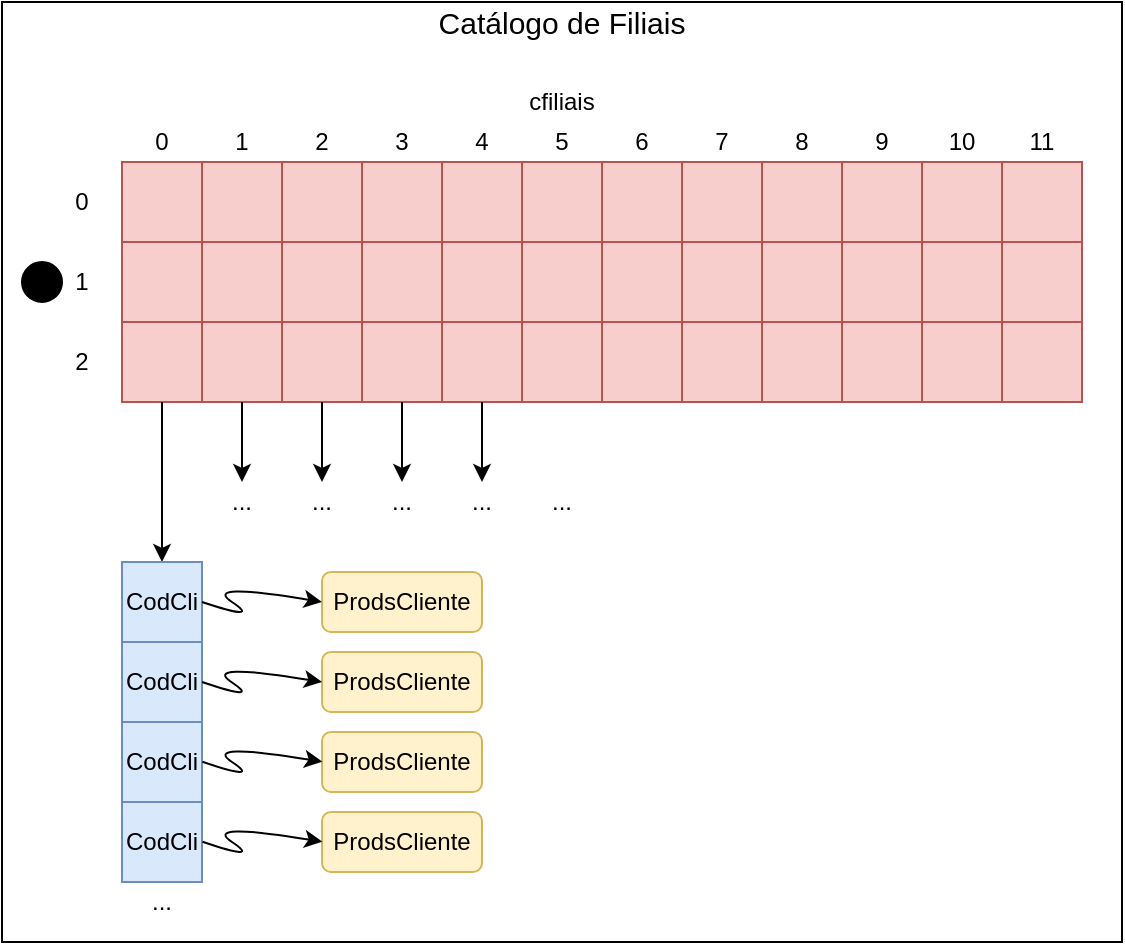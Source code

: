 <mxfile version="10.7.5" type="device"><diagram id="8GkzO-2iXQMkuJmufmp5" name="Page-1"><mxGraphModel dx="840" dy="447" grid="1" gridSize="10" guides="1" tooltips="1" connect="1" arrows="1" fold="1" page="1" pageScale="1" pageWidth="850" pageHeight="1100" math="0" shadow="0"><root><mxCell id="0"/><mxCell id="1" parent="0"/><mxCell id="2WYAGC3ekxAIEiTmy_mu-112" value="" style="rounded=0;whiteSpace=wrap;html=1;" parent="1" vertex="1"><mxGeometry x="40" y="40" width="560" height="470" as="geometry"/></mxCell><mxCell id="2WYAGC3ekxAIEiTmy_mu-7" value="" style="whiteSpace=wrap;html=1;aspect=fixed;fillColor=#f8cecc;strokeColor=#b85450;" parent="1" vertex="1"><mxGeometry x="300" y="120" width="40" height="40" as="geometry"/></mxCell><mxCell id="2WYAGC3ekxAIEiTmy_mu-8" value="" style="whiteSpace=wrap;html=1;aspect=fixed;fillColor=#f8cecc;strokeColor=#b85450;" parent="1" vertex="1"><mxGeometry x="340" y="120" width="40" height="40" as="geometry"/></mxCell><mxCell id="2WYAGC3ekxAIEiTmy_mu-16" value="cfiliais&lt;br&gt;" style="text;html=1;strokeColor=none;fillColor=none;align=center;verticalAlign=middle;whiteSpace=wrap;rounded=0;" parent="1" vertex="1"><mxGeometry x="300" y="80" width="40" height="20" as="geometry"/></mxCell><mxCell id="2WYAGC3ekxAIEiTmy_mu-43" value="" style="whiteSpace=wrap;html=1;aspect=fixed;fillColor=#f8cecc;strokeColor=#b85450;" parent="1" vertex="1"><mxGeometry x="380" y="120" width="40" height="40" as="geometry"/></mxCell><mxCell id="2WYAGC3ekxAIEiTmy_mu-80" value="...&lt;br&gt;" style="text;html=1;strokeColor=none;fillColor=none;align=center;verticalAlign=middle;whiteSpace=wrap;rounded=0;" parent="1" vertex="1"><mxGeometry x="300" y="280" width="40" height="20" as="geometry"/></mxCell><mxCell id="2WYAGC3ekxAIEiTmy_mu-113" value="&lt;font style=&quot;font-size: 15px&quot;&gt;Catálogo de Filiais&lt;/font&gt;" style="text;html=1;strokeColor=none;fillColor=none;align=center;verticalAlign=middle;whiteSpace=wrap;rounded=0;" parent="1" vertex="1"><mxGeometry x="235" y="40" width="170" height="20" as="geometry"/></mxCell><mxCell id="I_eOMnqbbrUDG-Di17Q0-278" value="" style="whiteSpace=wrap;html=1;aspect=fixed;fillColor=#f8cecc;strokeColor=#b85450;" parent="1" vertex="1"><mxGeometry x="260" y="120" width="40" height="40" as="geometry"/></mxCell><mxCell id="I_eOMnqbbrUDG-Di17Q0-279" value="" style="whiteSpace=wrap;html=1;aspect=fixed;fillColor=#f8cecc;strokeColor=#b85450;" parent="1" vertex="1"><mxGeometry x="220" y="120" width="40" height="40" as="geometry"/></mxCell><mxCell id="I_eOMnqbbrUDG-Di17Q0-280" value="" style="whiteSpace=wrap;html=1;aspect=fixed;fillColor=#f8cecc;strokeColor=#b85450;" parent="1" vertex="1"><mxGeometry x="420" y="120" width="40" height="40" as="geometry"/></mxCell><mxCell id="I_eOMnqbbrUDG-Di17Q0-281" value="" style="whiteSpace=wrap;html=1;aspect=fixed;fillColor=#f8cecc;strokeColor=#b85450;" parent="1" vertex="1"><mxGeometry x="460" y="120" width="40" height="40" as="geometry"/></mxCell><mxCell id="I_eOMnqbbrUDG-Di17Q0-282" value="" style="whiteSpace=wrap;html=1;aspect=fixed;fillColor=#f8cecc;strokeColor=#b85450;" parent="1" vertex="1"><mxGeometry x="500" y="120" width="40" height="40" as="geometry"/></mxCell><mxCell id="I_eOMnqbbrUDG-Di17Q0-283" value="" style="whiteSpace=wrap;html=1;aspect=fixed;fillColor=#f8cecc;strokeColor=#b85450;" parent="1" vertex="1"><mxGeometry x="180" y="120" width="40" height="40" as="geometry"/></mxCell><mxCell id="I_eOMnqbbrUDG-Di17Q0-284" value="" style="whiteSpace=wrap;html=1;aspect=fixed;fillColor=#f8cecc;strokeColor=#b85450;" parent="1" vertex="1"><mxGeometry x="140" y="120" width="40" height="40" as="geometry"/></mxCell><mxCell id="I_eOMnqbbrUDG-Di17Q0-285" value="" style="whiteSpace=wrap;html=1;aspect=fixed;fillColor=#f8cecc;strokeColor=#b85450;" parent="1" vertex="1"><mxGeometry x="540" y="120" width="40" height="40" as="geometry"/></mxCell><mxCell id="I_eOMnqbbrUDG-Di17Q0-287" value="" style="whiteSpace=wrap;html=1;aspect=fixed;fillColor=#f8cecc;strokeColor=#b85450;" parent="1" vertex="1"><mxGeometry x="100" y="120" width="40" height="40" as="geometry"/></mxCell><mxCell id="I_eOMnqbbrUDG-Di17Q0-288" value="0" style="text;html=1;strokeColor=none;fillColor=none;align=center;verticalAlign=middle;whiteSpace=wrap;rounded=0;" parent="1" vertex="1"><mxGeometry x="100" y="100" width="40" height="20" as="geometry"/></mxCell><mxCell id="I_eOMnqbbrUDG-Di17Q0-289" value="1" style="text;html=1;strokeColor=none;fillColor=none;align=center;verticalAlign=middle;whiteSpace=wrap;rounded=0;" parent="1" vertex="1"><mxGeometry x="140" y="100" width="40" height="20" as="geometry"/></mxCell><mxCell id="I_eOMnqbbrUDG-Di17Q0-290" value="2" style="text;html=1;strokeColor=none;fillColor=none;align=center;verticalAlign=middle;whiteSpace=wrap;rounded=0;" parent="1" vertex="1"><mxGeometry x="180" y="100" width="40" height="20" as="geometry"/></mxCell><mxCell id="I_eOMnqbbrUDG-Di17Q0-291" value="3" style="text;html=1;strokeColor=none;fillColor=none;align=center;verticalAlign=middle;whiteSpace=wrap;rounded=0;" parent="1" vertex="1"><mxGeometry x="220" y="100" width="40" height="20" as="geometry"/></mxCell><mxCell id="I_eOMnqbbrUDG-Di17Q0-292" value="4" style="text;html=1;strokeColor=none;fillColor=none;align=center;verticalAlign=middle;whiteSpace=wrap;rounded=0;" parent="1" vertex="1"><mxGeometry x="260" y="100" width="40" height="20" as="geometry"/></mxCell><mxCell id="I_eOMnqbbrUDG-Di17Q0-293" value="5" style="text;html=1;strokeColor=none;fillColor=none;align=center;verticalAlign=middle;whiteSpace=wrap;rounded=0;" parent="1" vertex="1"><mxGeometry x="300" y="100" width="40" height="20" as="geometry"/></mxCell><mxCell id="I_eOMnqbbrUDG-Di17Q0-294" value="6" style="text;html=1;strokeColor=none;fillColor=none;align=center;verticalAlign=middle;whiteSpace=wrap;rounded=0;" parent="1" vertex="1"><mxGeometry x="340" y="100" width="40" height="20" as="geometry"/></mxCell><mxCell id="I_eOMnqbbrUDG-Di17Q0-295" value="7" style="text;html=1;strokeColor=none;fillColor=none;align=center;verticalAlign=middle;whiteSpace=wrap;rounded=0;" parent="1" vertex="1"><mxGeometry x="380" y="100" width="40" height="20" as="geometry"/></mxCell><mxCell id="I_eOMnqbbrUDG-Di17Q0-296" value="8" style="text;html=1;strokeColor=none;fillColor=none;align=center;verticalAlign=middle;whiteSpace=wrap;rounded=0;" parent="1" vertex="1"><mxGeometry x="420" y="100" width="40" height="20" as="geometry"/></mxCell><mxCell id="I_eOMnqbbrUDG-Di17Q0-297" value="9" style="text;html=1;strokeColor=none;fillColor=none;align=center;verticalAlign=middle;whiteSpace=wrap;rounded=0;" parent="1" vertex="1"><mxGeometry x="460" y="100" width="40" height="20" as="geometry"/></mxCell><mxCell id="I_eOMnqbbrUDG-Di17Q0-298" value="10" style="text;html=1;strokeColor=none;fillColor=none;align=center;verticalAlign=middle;whiteSpace=wrap;rounded=0;" parent="1" vertex="1"><mxGeometry x="500" y="100" width="40" height="20" as="geometry"/></mxCell><mxCell id="I_eOMnqbbrUDG-Di17Q0-299" value="11" style="text;html=1;strokeColor=none;fillColor=none;align=center;verticalAlign=middle;whiteSpace=wrap;rounded=0;" parent="1" vertex="1"><mxGeometry x="540" y="100" width="40" height="20" as="geometry"/></mxCell><mxCell id="I_eOMnqbbrUDG-Di17Q0-317" value="" style="whiteSpace=wrap;html=1;aspect=fixed;fillColor=#f8cecc;strokeColor=#b85450;" parent="1" vertex="1"><mxGeometry x="300" y="160" width="40" height="40" as="geometry"/></mxCell><mxCell id="I_eOMnqbbrUDG-Di17Q0-318" value="" style="whiteSpace=wrap;html=1;aspect=fixed;fillColor=#f8cecc;strokeColor=#b85450;" parent="1" vertex="1"><mxGeometry x="340" y="160" width="40" height="40" as="geometry"/></mxCell><mxCell id="I_eOMnqbbrUDG-Di17Q0-319" value="" style="whiteSpace=wrap;html=1;aspect=fixed;fillColor=#f8cecc;strokeColor=#b85450;" parent="1" vertex="1"><mxGeometry x="380" y="160" width="40" height="40" as="geometry"/></mxCell><mxCell id="I_eOMnqbbrUDG-Di17Q0-320" value="" style="whiteSpace=wrap;html=1;aspect=fixed;fillColor=#f8cecc;strokeColor=#b85450;" parent="1" vertex="1"><mxGeometry x="260" y="160" width="40" height="40" as="geometry"/></mxCell><mxCell id="I_eOMnqbbrUDG-Di17Q0-321" value="" style="whiteSpace=wrap;html=1;aspect=fixed;fillColor=#f8cecc;strokeColor=#b85450;" parent="1" vertex="1"><mxGeometry x="220" y="160" width="40" height="40" as="geometry"/></mxCell><mxCell id="I_eOMnqbbrUDG-Di17Q0-322" value="" style="whiteSpace=wrap;html=1;aspect=fixed;fillColor=#f8cecc;strokeColor=#b85450;" parent="1" vertex="1"><mxGeometry x="420" y="160" width="40" height="40" as="geometry"/></mxCell><mxCell id="I_eOMnqbbrUDG-Di17Q0-323" value="" style="whiteSpace=wrap;html=1;aspect=fixed;fillColor=#f8cecc;strokeColor=#b85450;" parent="1" vertex="1"><mxGeometry x="460" y="160" width="40" height="40" as="geometry"/></mxCell><mxCell id="I_eOMnqbbrUDG-Di17Q0-324" value="" style="whiteSpace=wrap;html=1;aspect=fixed;fillColor=#f8cecc;strokeColor=#b85450;" parent="1" vertex="1"><mxGeometry x="500" y="160" width="40" height="40" as="geometry"/></mxCell><mxCell id="I_eOMnqbbrUDG-Di17Q0-325" value="" style="whiteSpace=wrap;html=1;aspect=fixed;fillColor=#f8cecc;strokeColor=#b85450;" parent="1" vertex="1"><mxGeometry x="180" y="160" width="40" height="40" as="geometry"/></mxCell><mxCell id="I_eOMnqbbrUDG-Di17Q0-326" value="" style="whiteSpace=wrap;html=1;aspect=fixed;fillColor=#f8cecc;strokeColor=#b85450;" parent="1" vertex="1"><mxGeometry x="140" y="160" width="40" height="40" as="geometry"/></mxCell><mxCell id="I_eOMnqbbrUDG-Di17Q0-327" value="" style="whiteSpace=wrap;html=1;aspect=fixed;fillColor=#f8cecc;strokeColor=#b85450;" parent="1" vertex="1"><mxGeometry x="540" y="160" width="40" height="40" as="geometry"/></mxCell><mxCell id="I_eOMnqbbrUDG-Di17Q0-329" value="" style="whiteSpace=wrap;html=1;aspect=fixed;fillColor=#f8cecc;strokeColor=#b85450;" parent="1" vertex="1"><mxGeometry x="100" y="160" width="40" height="40" as="geometry"/></mxCell><mxCell id="I_eOMnqbbrUDG-Di17Q0-330" value="" style="whiteSpace=wrap;html=1;aspect=fixed;fillColor=#f8cecc;strokeColor=#b85450;" parent="1" vertex="1"><mxGeometry x="300" y="200" width="40" height="40" as="geometry"/></mxCell><mxCell id="I_eOMnqbbrUDG-Di17Q0-331" value="" style="whiteSpace=wrap;html=1;aspect=fixed;fillColor=#f8cecc;strokeColor=#b85450;" parent="1" vertex="1"><mxGeometry x="340" y="200" width="40" height="40" as="geometry"/></mxCell><mxCell id="I_eOMnqbbrUDG-Di17Q0-332" value="" style="whiteSpace=wrap;html=1;aspect=fixed;fillColor=#f8cecc;strokeColor=#b85450;" parent="1" vertex="1"><mxGeometry x="380" y="200" width="40" height="40" as="geometry"/></mxCell><mxCell id="I_eOMnqbbrUDG-Di17Q0-333" value="" style="whiteSpace=wrap;html=1;aspect=fixed;fillColor=#f8cecc;strokeColor=#b85450;" parent="1" vertex="1"><mxGeometry x="260" y="200" width="40" height="40" as="geometry"/></mxCell><mxCell id="I_eOMnqbbrUDG-Di17Q0-334" value="" style="whiteSpace=wrap;html=1;aspect=fixed;fillColor=#f8cecc;strokeColor=#b85450;" parent="1" vertex="1"><mxGeometry x="220" y="200" width="40" height="40" as="geometry"/></mxCell><mxCell id="I_eOMnqbbrUDG-Di17Q0-335" value="" style="whiteSpace=wrap;html=1;aspect=fixed;fillColor=#f8cecc;strokeColor=#b85450;" parent="1" vertex="1"><mxGeometry x="420" y="200" width="40" height="40" as="geometry"/></mxCell><mxCell id="I_eOMnqbbrUDG-Di17Q0-336" value="" style="whiteSpace=wrap;html=1;aspect=fixed;fillColor=#f8cecc;strokeColor=#b85450;" parent="1" vertex="1"><mxGeometry x="460" y="200" width="40" height="40" as="geometry"/></mxCell><mxCell id="I_eOMnqbbrUDG-Di17Q0-337" value="" style="whiteSpace=wrap;html=1;aspect=fixed;fillColor=#f8cecc;strokeColor=#b85450;" parent="1" vertex="1"><mxGeometry x="500" y="200" width="40" height="40" as="geometry"/></mxCell><mxCell id="I_eOMnqbbrUDG-Di17Q0-338" value="" style="whiteSpace=wrap;html=1;aspect=fixed;fillColor=#f8cecc;strokeColor=#b85450;" parent="1" vertex="1"><mxGeometry x="180" y="200" width="40" height="40" as="geometry"/></mxCell><mxCell id="I_eOMnqbbrUDG-Di17Q0-339" value="" style="whiteSpace=wrap;html=1;aspect=fixed;fillColor=#f8cecc;strokeColor=#b85450;" parent="1" vertex="1"><mxGeometry x="140" y="200" width="40" height="40" as="geometry"/></mxCell><mxCell id="I_eOMnqbbrUDG-Di17Q0-340" value="" style="whiteSpace=wrap;html=1;aspect=fixed;fillColor=#f8cecc;strokeColor=#b85450;" parent="1" vertex="1"><mxGeometry x="540" y="200" width="40" height="40" as="geometry"/></mxCell><mxCell id="I_eOMnqbbrUDG-Di17Q0-342" value="" style="whiteSpace=wrap;html=1;aspect=fixed;fillColor=#f8cecc;strokeColor=#b85450;" parent="1" vertex="1"><mxGeometry x="100" y="200" width="40" height="40" as="geometry"/></mxCell><mxCell id="I_eOMnqbbrUDG-Di17Q0-343" value="0" style="text;html=1;strokeColor=none;fillColor=none;align=center;verticalAlign=middle;whiteSpace=wrap;rounded=0;" parent="1" vertex="1"><mxGeometry x="60" y="130" width="40" height="20" as="geometry"/></mxCell><mxCell id="I_eOMnqbbrUDG-Di17Q0-344" value="1" style="text;html=1;strokeColor=none;fillColor=none;align=center;verticalAlign=middle;whiteSpace=wrap;rounded=0;" parent="1" vertex="1"><mxGeometry x="60" y="170" width="40" height="20" as="geometry"/></mxCell><mxCell id="I_eOMnqbbrUDG-Di17Q0-345" value="2" style="text;html=1;strokeColor=none;fillColor=none;align=center;verticalAlign=middle;whiteSpace=wrap;rounded=0;" parent="1" vertex="1"><mxGeometry x="60" y="210" width="40" height="20" as="geometry"/></mxCell><mxCell id="I_eOMnqbbrUDG-Di17Q0-362" value="" style="endArrow=classic;html=1;exitX=0.5;exitY=1;exitDx=0;exitDy=0;" parent="1" edge="1"><mxGeometry width="50" height="50" relative="1" as="geometry"><mxPoint x="280" y="240" as="sourcePoint"/><mxPoint x="280" y="280" as="targetPoint"/></mxGeometry></mxCell><mxCell id="I_eOMnqbbrUDG-Di17Q0-363" value="...&lt;br&gt;" style="text;html=1;strokeColor=none;fillColor=none;align=center;verticalAlign=middle;whiteSpace=wrap;rounded=0;" parent="1" vertex="1"><mxGeometry x="260" y="280" width="40" height="20" as="geometry"/></mxCell><mxCell id="I_eOMnqbbrUDG-Di17Q0-364" value="...&lt;br&gt;" style="text;html=1;strokeColor=none;fillColor=none;align=center;verticalAlign=middle;whiteSpace=wrap;rounded=0;" parent="1" vertex="1"><mxGeometry x="220" y="280" width="40" height="20" as="geometry"/></mxCell><mxCell id="I_eOMnqbbrUDG-Di17Q0-365" value="" style="endArrow=classic;html=1;exitX=0.5;exitY=1;exitDx=0;exitDy=0;" parent="1" edge="1"><mxGeometry width="50" height="50" relative="1" as="geometry"><mxPoint x="240" y="240" as="sourcePoint"/><mxPoint x="240" y="280" as="targetPoint"/></mxGeometry></mxCell><mxCell id="I_eOMnqbbrUDG-Di17Q0-366" value="" style="endArrow=classic;html=1;exitX=0.5;exitY=1;exitDx=0;exitDy=0;" parent="1" edge="1"><mxGeometry width="50" height="50" relative="1" as="geometry"><mxPoint x="160" y="240" as="sourcePoint"/><mxPoint x="160" y="280" as="targetPoint"/></mxGeometry></mxCell><mxCell id="I_eOMnqbbrUDG-Di17Q0-367" value="...&lt;br&gt;" style="text;html=1;strokeColor=none;fillColor=none;align=center;verticalAlign=middle;whiteSpace=wrap;rounded=0;" parent="1" vertex="1"><mxGeometry x="140" y="280" width="40" height="20" as="geometry"/></mxCell><mxCell id="I_eOMnqbbrUDG-Di17Q0-368" value="...&lt;br&gt;" style="text;html=1;strokeColor=none;fillColor=none;align=center;verticalAlign=middle;whiteSpace=wrap;rounded=0;" parent="1" vertex="1"><mxGeometry x="180" y="280" width="40" height="20" as="geometry"/></mxCell><mxCell id="I_eOMnqbbrUDG-Di17Q0-369" value="" style="endArrow=classic;html=1;exitX=0.5;exitY=1;exitDx=0;exitDy=0;" parent="1" edge="1"><mxGeometry width="50" height="50" relative="1" as="geometry"><mxPoint x="200" y="240" as="sourcePoint"/><mxPoint x="200" y="280" as="targetPoint"/></mxGeometry></mxCell><mxCell id="I_eOMnqbbrUDG-Di17Q0-370" value="" style="endArrow=classic;html=1;exitX=0.5;exitY=1;exitDx=0;exitDy=0;entryX=0.5;entryY=0;entryDx=0;entryDy=0;" parent="1" target="I_eOMnqbbrUDG-Di17Q0-373" edge="1"><mxGeometry width="50" height="50" relative="1" as="geometry"><mxPoint x="120" y="240" as="sourcePoint"/><mxPoint x="120" y="280" as="targetPoint"/></mxGeometry></mxCell><mxCell id="I_eOMnqbbrUDG-Di17Q0-373" value="CodCli" style="whiteSpace=wrap;html=1;aspect=fixed;fillColor=#dae8fc;strokeColor=#6c8ebf;" parent="1" vertex="1"><mxGeometry x="100" y="320" width="40" height="40" as="geometry"/></mxCell><mxCell id="I_eOMnqbbrUDG-Di17Q0-374" value="&lt;span&gt;CodCli&lt;/span&gt;" style="whiteSpace=wrap;html=1;aspect=fixed;fillColor=#dae8fc;strokeColor=#6c8ebf;" parent="1" vertex="1"><mxGeometry x="100" y="360" width="40" height="40" as="geometry"/></mxCell><mxCell id="I_eOMnqbbrUDG-Di17Q0-375" value="&lt;span&gt;CodCli&lt;/span&gt;" style="whiteSpace=wrap;html=1;aspect=fixed;fillColor=#dae8fc;strokeColor=#6c8ebf;" parent="1" vertex="1"><mxGeometry x="100" y="400" width="40" height="40" as="geometry"/></mxCell><mxCell id="I_eOMnqbbrUDG-Di17Q0-376" value="&lt;span&gt;CodCli&lt;/span&gt;" style="whiteSpace=wrap;html=1;aspect=fixed;fillColor=#dae8fc;strokeColor=#6c8ebf;" parent="1" vertex="1"><mxGeometry x="100" y="440" width="40" height="40" as="geometry"/></mxCell><mxCell id="I_eOMnqbbrUDG-Di17Q0-377" value="...&lt;br&gt;" style="text;html=1;strokeColor=none;fillColor=none;align=center;verticalAlign=middle;whiteSpace=wrap;rounded=0;" parent="1" vertex="1"><mxGeometry x="100" y="480" width="40" height="20" as="geometry"/></mxCell><mxCell id="I_eOMnqbbrUDG-Di17Q0-378" value="ProdsCliente" style="rounded=1;whiteSpace=wrap;html=1;fillColor=#fff2cc;strokeColor=#d6b656;" parent="1" vertex="1"><mxGeometry x="200" y="325" width="80" height="30" as="geometry"/></mxCell><mxCell id="I_eOMnqbbrUDG-Di17Q0-380" value="ProdsCliente" style="rounded=1;whiteSpace=wrap;html=1;fillColor=#fff2cc;strokeColor=#d6b656;" parent="1" vertex="1"><mxGeometry x="200" y="365" width="80" height="30" as="geometry"/></mxCell><mxCell id="I_eOMnqbbrUDG-Di17Q0-381" value="ProdsCliente" style="rounded=1;whiteSpace=wrap;html=1;fillColor=#fff2cc;strokeColor=#d6b656;" parent="1" vertex="1"><mxGeometry x="200" y="405" width="80" height="30" as="geometry"/></mxCell><mxCell id="I_eOMnqbbrUDG-Di17Q0-382" value="ProdsCliente" style="rounded=1;whiteSpace=wrap;html=1;fillColor=#fff2cc;strokeColor=#d6b656;" parent="1" vertex="1"><mxGeometry x="200" y="445" width="80" height="30" as="geometry"/></mxCell><mxCell id="I_eOMnqbbrUDG-Di17Q0-384" value="" style="curved=1;endArrow=classic;html=1;exitX=1;exitY=0.5;exitDx=0;exitDy=0;entryX=0;entryY=0.5;entryDx=0;entryDy=0;" parent="1" source="I_eOMnqbbrUDG-Di17Q0-373" target="I_eOMnqbbrUDG-Di17Q0-378" edge="1"><mxGeometry width="50" height="50" relative="1" as="geometry"><mxPoint x="140" y="340" as="sourcePoint"/><mxPoint x="190" y="330" as="targetPoint"/><Array as="points"><mxPoint x="170" y="350"/><mxPoint x="140" y="330"/></Array></mxGeometry></mxCell><mxCell id="I_eOMnqbbrUDG-Di17Q0-386" value="" style="curved=1;endArrow=classic;html=1;exitX=1;exitY=0.5;exitDx=0;exitDy=0;entryX=0;entryY=0.5;entryDx=0;entryDy=0;" parent="1" edge="1"><mxGeometry width="50" height="50" relative="1" as="geometry"><mxPoint x="140.071" y="380" as="sourcePoint"/><mxPoint x="200.071" y="380" as="targetPoint"/><Array as="points"><mxPoint x="169.836" y="390.118"/><mxPoint x="139.836" y="370.118"/></Array></mxGeometry></mxCell><mxCell id="I_eOMnqbbrUDG-Di17Q0-387" value="" style="curved=1;endArrow=classic;html=1;exitX=1;exitY=0.5;exitDx=0;exitDy=0;entryX=0;entryY=0.5;entryDx=0;entryDy=0;" parent="1" edge="1"><mxGeometry width="50" height="50" relative="1" as="geometry"><mxPoint x="140.235" y="419.882" as="sourcePoint"/><mxPoint x="200.235" y="419.882" as="targetPoint"/><Array as="points"><mxPoint x="170" y="430"/><mxPoint x="140" y="410"/></Array></mxGeometry></mxCell><mxCell id="I_eOMnqbbrUDG-Di17Q0-388" value="" style="curved=1;endArrow=classic;html=1;exitX=1;exitY=0.5;exitDx=0;exitDy=0;entryX=0;entryY=0.5;entryDx=0;entryDy=0;" parent="1" edge="1"><mxGeometry width="50" height="50" relative="1" as="geometry"><mxPoint x="140.235" y="459.882" as="sourcePoint"/><mxPoint x="200.235" y="459.882" as="targetPoint"/><Array as="points"><mxPoint x="170" y="470"/><mxPoint x="140" y="450"/></Array></mxGeometry></mxCell><mxCell id="I_eOMnqbbrUDG-Di17Q0-389" value="v" style="ellipse;whiteSpace=wrap;html=1;aspect=fixed;fillColor=#000000;" parent="1" vertex="1"><mxGeometry x="50" y="170" width="20" height="20" as="geometry"/></mxCell></root></mxGraphModel></diagram></mxfile>
